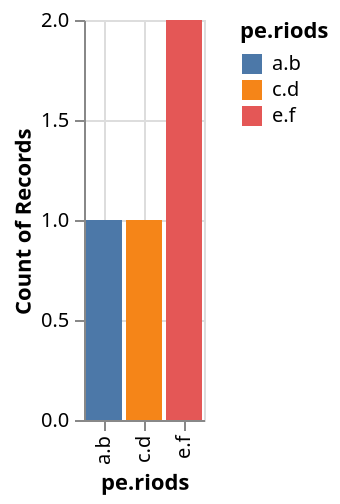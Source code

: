 {
  "$schema": "https://vega.github.io/schema/vega/v5.json",
  "background": "white",
  "padding": 5,
  "height": 200,
  "style": "cell",
  "data": [
    {
      "name": "specialchars",
      "values": [
        {"pe.riods": "a.b", "bracket[values": "[1]"},
        {"pe.riods": "c.d", "bracket[values": "[2]"},
        {"pe.riods": "e.f", "bracket[values": "[2]"},
        {"pe.riods": "e.f", "bracket[values": "[2]"}
      ]
    },
    {
      "name": "data_1",
      "source": "specialchars",
      "transform": [
        {
          "type": "formula",
          "expr": "datum[\"pe.riods\"]===\"a.b\" ? 0 : datum[\"pe.riods\"]===\"c.d\" ? 1 : datum[\"pe.riods\"]===\"e.f\" ? 2 : 3",
          "as": "color_pe.riods_sort_index"
        }
      ]
    },
    {
      "name": "data_2",
      "source": "data_1",
      "transform": [
        {
          "type": "aggregate",
          "groupby": ["pe\\.riods"],
          "ops": ["count"],
          "fields": [null],
          "as": ["__count"]
        }
      ]
    },
    {
      "name": "data_3",
      "source": "specialchars",
      "transform": [
        {
          "type": "aggregate",
          "groupby": ["pe\\.riods"],
          "ops": [],
          "fields": [],
          "as": []
        },
        {
          "type": "window",
          "params": [null],
          "as": ["rank"],
          "ops": ["rank"],
          "fields": [null],
          "sort": {"field": [], "order": []}
        },
        {"type": "filter", "expr": "datum.rank <= 21"}
      ]
    }
  ],
  "signals": [
    {"name": "x_step", "value": 20},
    {
      "name": "width",
      "update": "bandspace(domain('x').length, 0.1, 0.05) * x_step"
    }
  ],
  "marks": [
    {
      "name": "layer_0_layer_0_layer_0_marks",
      "type": "rect",
      "clip": true,
      "style": ["bar"],
      "from": {"data": "data_2"},
      "encode": {
        "update": {
          "fill": {"scale": "layer_0_layer_0_color", "field": "pe\\.riods"},
          "opacity": {"value": 1},
          "ariaRoleDescription": {"value": "bar"},
          "description": {
            "signal": "\"pe.riods: \" + (isValid(datum[\"pe.riods\"]) ? datum[\"pe.riods\"] : \"\"+datum[\"pe.riods\"]) + \"; Count of Records: \" + (format(datum[\"__count\"], \"\"))"
          },
          "x": {"scale": "x", "field": "pe\\.riods"},
          "width": {"signal": "max(0.25, bandwidth('x'))"},
          "y": {"scale": "y", "field": "__count"},
          "y2": {"scale": "y", "value": 0}
        }
      }
    },
    {
      "name": "aggregate_xAxis_spec_967cacb2_18eb_422b_9030_a57a4b3ee080_marks",
      "type": "rule",
      "clip": true,
      "style": ["rule"],
      "from": {"data": "data_3"},
      "encode": {"update": {}}
    },
    {
      "name": "aggregate_color_spec_967cacb2_18eb_422b_9030_a57a4b3ee080_marks",
      "type": "rule",
      "clip": true,
      "style": ["rule"],
      "from": {"data": "data_3"},
      "encode": {"update": {}}
    }
  ],
  "scales": [
    {
      "name": "x",
      "type": "band",
      "domain": {"data": "data_2", "field": "pe\\.riods", "sort": true},
      "range": {"step": {"signal": "x_step"}},
      "paddingInner": 0.1,
      "paddingOuter": 0.05
    },
    {
      "name": "y",
      "type": "linear",
      "domain": {"data": "data_2", "field": "__count"},
      "range": [{"signal": "height"}, 0],
      "nice": true,
      "zero": true
    },
    {
      "name": "layer_0_layer_0_color",
      "type": "ordinal",
      "domain": {
        "data": "data_1",
        "field": "pe\\.riods",
        "sort": {"op": "min", "field": "color_pe\\.riods_sort_index"}
      },
      "range": [
        "#4C78A8",
        "#F58518",
        "#E45756",
        "#72B7B2",
        "#54A24B",
        "#EECA3B",
        "#B279A2",
        "#FF9DA6",
        "#9D755D",
        "#BAB0AC"
      ],
      "interpolate": "hcl"
    }
  ],
  "axes": [
    {
      "scale": "x",
      "orient": "bottom",
      "grid": true,
      "gridScale": "y",
      "domain": false,
      "labels": false,
      "aria": false,
      "maxExtent": 0,
      "minExtent": 0,
      "ticks": false,
      "zindex": 0
    },
    {
      "scale": "y",
      "orient": "left",
      "grid": true,
      "gridScale": "x",
      "tickCount": {"signal": "ceil(height/40)"},
      "domain": false,
      "labels": false,
      "aria": false,
      "maxExtent": 0,
      "minExtent": 0,
      "ticks": false,
      "zindex": 0
    },
    {
      "scale": "x",
      "orient": "bottom",
      "grid": false,
      "title": "pe.riods",
      "labels": true,
      "ticks": true,
      "labelAlign": "right",
      "labelAngle": 270,
      "labelBaseline": "middle",
      "zindex": 0
    },
    {
      "scale": "y",
      "orient": "left",
      "grid": false,
      "title": "Count of Records",
      "labels": true,
      "ticks": true,
      "labelOverlap": true,
      "tickCount": {"signal": "ceil(height/40)"},
      "zindex": 0
    }
  ],
  "legends": [
    {
      "symbolOpacity": 1,
      "title": "pe.riods",
      "fill": "layer_0_layer_0_color",
      "symbolType": "square"
    }
  ],
  "config": {"legend": {"orient": "right"}},
  "usermeta": {"selectionConfigs": {}}
}